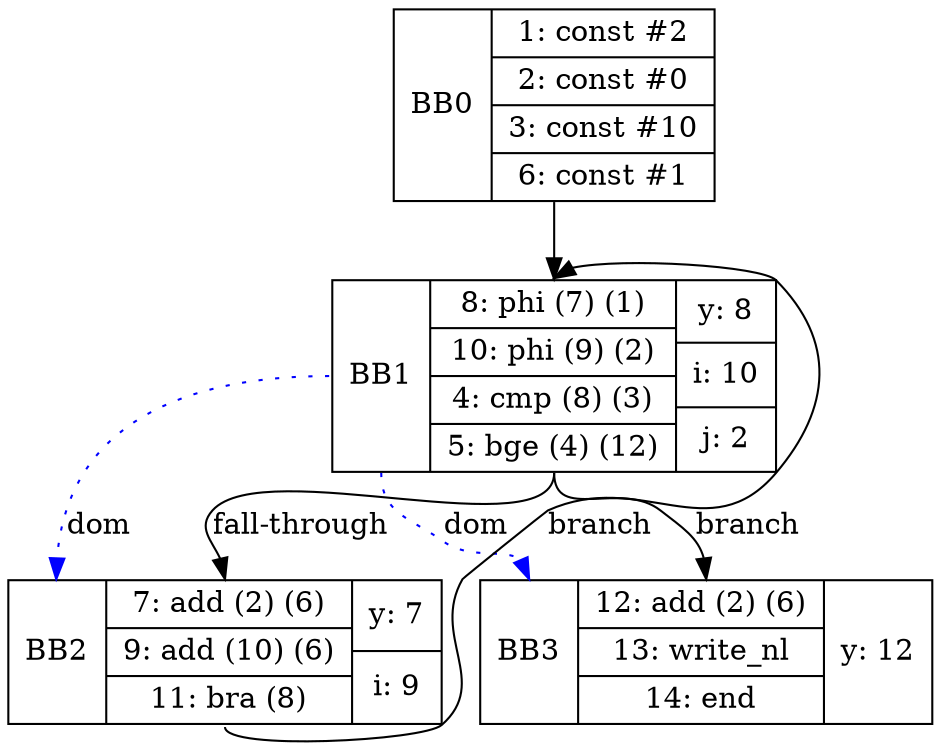 digraph G {
bb0 [shape=record, label="<b>BB0 | {1: const #2|2: const #0|3: const #10|6: const #1}"];
bb1 [shape=record, label="<b>BB1 | {8: phi (7) (1)|10: phi (9) (2)|4: cmp (8) (3)|5: bge (4) (12)}| {y: 8 | i: 10 | j: 2}"];
bb2 [shape=record, label="<b>BB2 | {7: add (2) (6)|9: add (10) (6)|11: bra (8)}| {y: 7 | i: 9}"];
bb3 [shape=record, label="<b>BB3 | {12: add (2) (6)|13: write_nl|14: end}| {y: 12}"];
bb0:s -> bb1:n ;
bb2:s -> bb1:n [label="branch"];
bb1:s -> bb2:n [label="fall-through"];
bb1:s -> bb3:n [label="branch"];
bb1:b -> bb2:b [color=blue, style=dotted, label="dom"];
bb1:b -> bb3:b [color=blue, style=dotted, label="dom"];
}